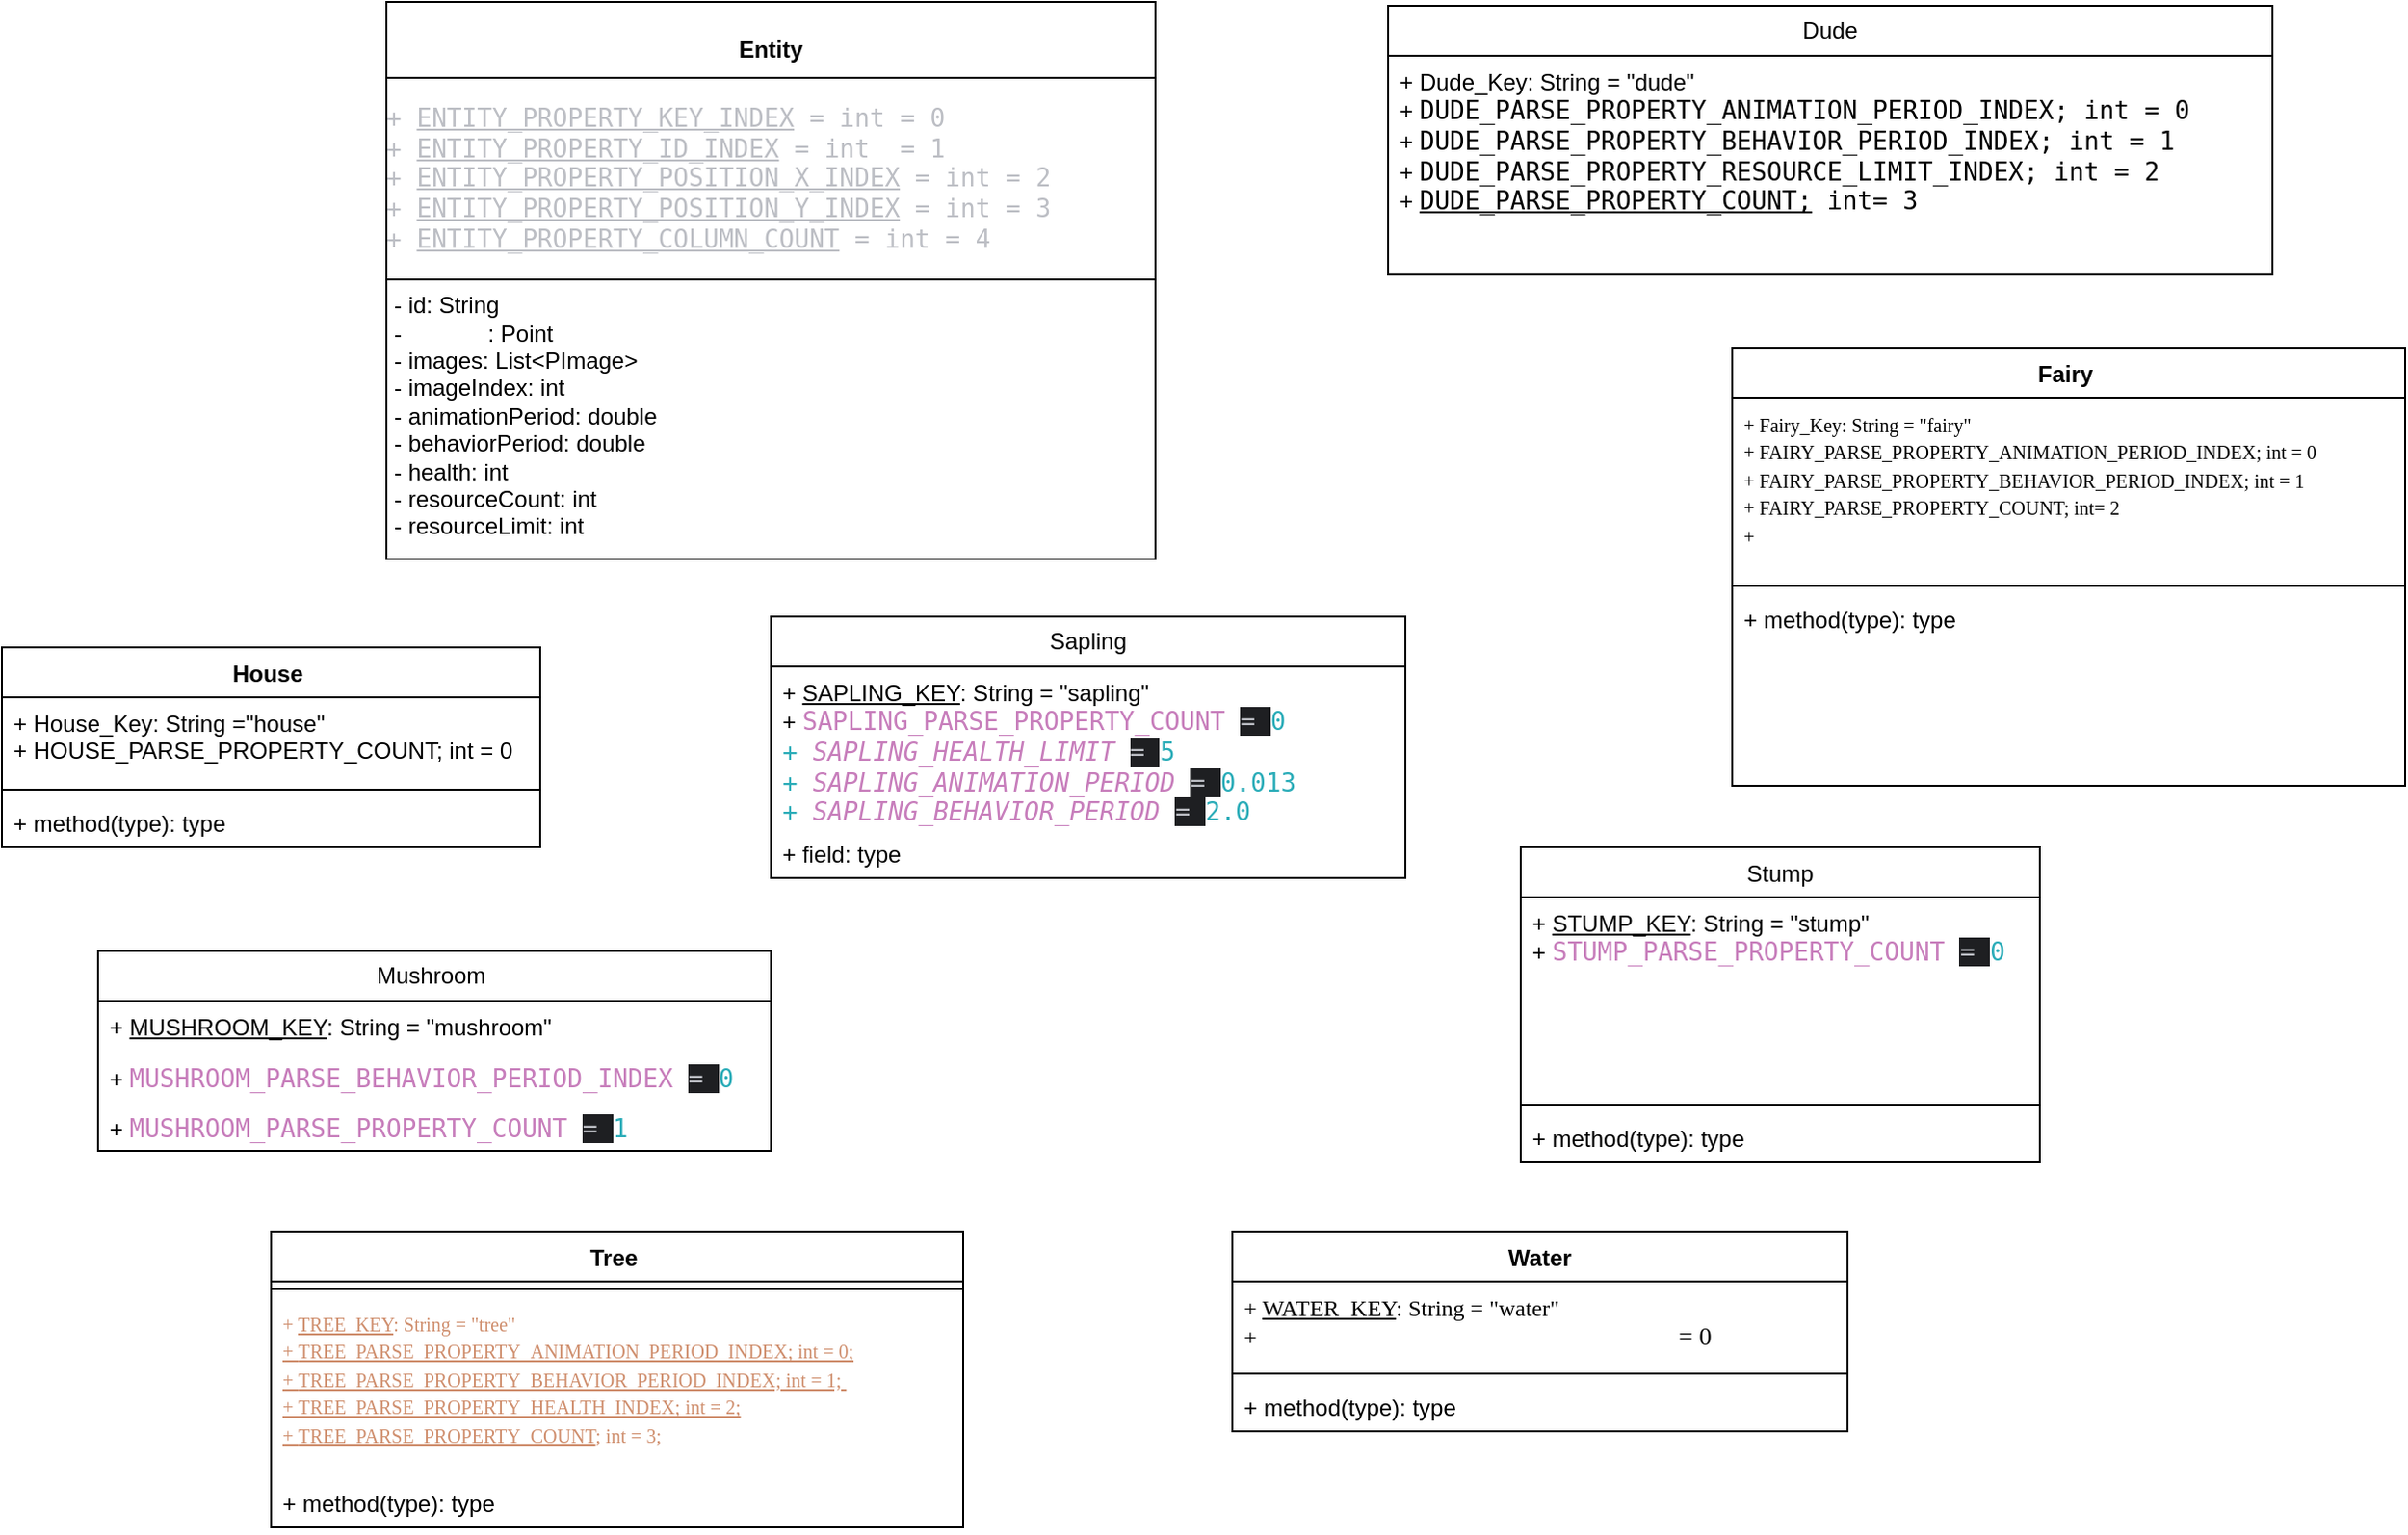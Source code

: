 <mxfile version="28.2.7">
  <diagram name="Page-1" id="qTB5eSI1FVin8D2gGtvA">
    <mxGraphModel dx="1846" dy="628" grid="1" gridSize="10" guides="1" tooltips="1" connect="1" arrows="1" fold="1" page="1" pageScale="1" pageWidth="850" pageHeight="1100" math="0" shadow="0">
      <root>
        <mxCell id="0" />
        <mxCell id="1" parent="0" />
        <mxCell id="ZIhCsaq1mVmUa6ejXg43-10" value="&lt;p style=&quot;margin:0px;margin-top:4px;text-align:center;&quot;&gt;&lt;span style=&quot;color: light-dark(rgb(0, 0, 0), rgb(255, 255, 255)); background-color: light-dark(#ffffff, var(--ge-dark-color, #121212));&quot;&gt;&lt;br&gt;&lt;b&gt;Entity&lt;/b&gt;&lt;/span&gt;&lt;/p&gt;&lt;hr size=&quot;1&quot; style=&quot;border-style:solid;&quot;&gt;&lt;div&gt;&lt;pre style=&quot;font-family: &amp;quot;JetBrains Mono&amp;quot;, monospace; font-size: 9.8pt;&quot;&gt;&lt;span style=&quot;color: light-dark(rgb(188, 190, 196), rgb(255, 255, 255));&quot;&gt;+ &lt;u&gt;ENTITY_PROPERTY_KEY_INDEX&lt;/u&gt; = int = 0 &lt;br&gt;+ &lt;u&gt;ENTITY_PROPERTY_ID_INDEX&lt;/u&gt; = int  = 1&lt;br&gt;+ &lt;u&gt;ENTITY_PROPERTY_POSITION_X_INDEX&lt;/u&gt; = int = 2 &lt;br&gt;+ &lt;u&gt;ENTITY_PROPERTY_POSITION_Y_INDEX&lt;/u&gt; = int = 3 &lt;br&gt;+ &lt;u&gt;ENTITY_PROPERTY_COLUMN_COUNT&lt;/u&gt; = int = 4 &lt;/span&gt;&lt;/pre&gt;&lt;/div&gt;&lt;hr size=&quot;1&quot; style=&quot;border-style:solid;&quot;&gt;&lt;p style=&quot;margin:0px;margin-left:4px;&quot;&gt;&lt;span style=&quot;color: light-dark(rgb(0, 0, 0), rgb(255, 255, 255)); background-color: light-dark(#ffffff, var(--ge-dark-color, #121212));&quot;&gt;- id: String&amp;nbsp;&lt;/span&gt;&lt;/p&gt;&lt;p style=&quot;margin:0px;margin-left:4px;&quot;&gt;&lt;span&gt;- &lt;font&gt;&lt;span style=&quot;caret-color: rgb(255, 255, 255);&quot;&gt;&lt;span style=&quot;color: light-dark(transparent, rgb(255, 255, 255));&quot;&gt;position&lt;/span&gt;: Point&amp;nbsp;&lt;/span&gt;&lt;/font&gt;&lt;/span&gt;&lt;/p&gt;&lt;p style=&quot;margin:0px;margin-left:4px;&quot;&gt;&lt;span style=&quot;background-color: light-dark(#ffffff, var(--ge-dark-color, #121212));&quot;&gt;- images: List&amp;lt;PImage&amp;gt;&amp;nbsp;&lt;/span&gt;&lt;/p&gt;&lt;p style=&quot;margin:0px;margin-left:4px;&quot;&gt;&lt;span style=&quot;background-color: light-dark(#ffffff, var(--ge-dark-color, #121212));&quot;&gt;- imageIndex: int &amp;nbsp;&lt;/span&gt;&lt;/p&gt;&lt;p style=&quot;margin:0px;margin-left:4px;&quot;&gt;&lt;span style=&quot;background-color: light-dark(#ffffff, var(--ge-dark-color, #121212));&quot;&gt;- animationPeriod: double&lt;/span&gt;&lt;/p&gt;&lt;p style=&quot;margin:0px;margin-left:4px;&quot;&gt;&lt;span style=&quot;background-color: light-dark(#ffffff, var(--ge-dark-color, #121212));&quot;&gt;- behaviorPeriod: double&lt;/span&gt;&lt;/p&gt;&lt;p style=&quot;margin:0px;margin-left:4px;&quot;&gt;&lt;span style=&quot;background-color: light-dark(#ffffff, var(--ge-dark-color, #121212));&quot;&gt;- health: int&amp;nbsp;&lt;/span&gt;&lt;/p&gt;&lt;p style=&quot;margin:0px;margin-left:4px;&quot;&gt;&lt;span style=&quot;background-color: light-dark(#ffffff, var(--ge-dark-color, #121212));&quot;&gt;- resourceCount: int&amp;nbsp;&lt;/span&gt;&lt;/p&gt;&lt;p style=&quot;margin:0px;margin-left:4px;&quot;&gt;&lt;span style=&quot;background-color: light-dark(#ffffff, var(--ge-dark-color, #121212));&quot;&gt;- resourceLimit: int&amp;nbsp;&lt;/span&gt;&lt;/p&gt;" style="verticalAlign=top;align=left;overflow=fill;html=1;whiteSpace=wrap;fontStyle=0" parent="1" vertex="1">
          <mxGeometry x="-240" y="40" width="400" height="290" as="geometry" />
        </mxCell>
        <mxCell id="jma4vkrEHNdxFdAm8L6l-5" value="Dude" style="swimlane;fontStyle=0;childLayout=stackLayout;horizontal=1;startSize=26;fillColor=none;horizontalStack=0;resizeParent=1;resizeParentMax=0;resizeLast=0;collapsible=1;marginBottom=0;whiteSpace=wrap;html=1;" vertex="1" parent="1">
          <mxGeometry x="281" y="42" width="460" height="140" as="geometry" />
        </mxCell>
        <mxCell id="jma4vkrEHNdxFdAm8L6l-6" value="&lt;span style=&quot;background-color: light-dark(#ffffff, var(--ge-dark-color, #121212));&quot;&gt;+ Dude_Key: String = &quot;dude&quot;&lt;/span&gt;&lt;div&gt;&lt;span style=&quot;background-color: light-dark(#ffffff, var(--ge-dark-color, #121212));&quot;&gt;+&amp;nbsp;&lt;span style=&quot;font-family: &amp;quot;JetBrains Mono&amp;quot;, monospace; font-size: 9.8pt;&quot;&gt;DUDE_PARSE_PROPERTY_ANIMATION_PERIOD_INDEX; int&amp;nbsp;&lt;/span&gt;&lt;span style=&quot;font-family: &amp;quot;JetBrains Mono&amp;quot;, monospace; font-size: 9.8pt;&quot;&gt;=&amp;nbsp;&lt;/span&gt;&lt;span style=&quot;font-family: &amp;quot;JetBrains Mono&amp;quot;, monospace; font-size: 9.8pt;&quot;&gt;0&lt;/span&gt;&lt;/span&gt;&lt;div&gt;&lt;span style=&quot;background-color: light-dark(#ffffff, var(--ge-dark-color, #121212));&quot;&gt;&lt;span style=&quot;caret-color: rgba(0, 0, 0, 0);&quot;&gt;+&amp;nbsp;&lt;/span&gt;&lt;span style=&quot;font-family: &amp;quot;JetBrains Mono&amp;quot;, monospace; font-size: 9.8pt;&quot;&gt;DUDE_PARSE_PROPERTY_BEHAVIOR_PERIOD_INDEX; int&amp;nbsp;&lt;/span&gt;&lt;span style=&quot;font-family: &amp;quot;JetBrains Mono&amp;quot;, monospace; font-size: 9.8pt;&quot;&gt;=&amp;nbsp;&lt;/span&gt;&lt;span style=&quot;font-family: &amp;quot;JetBrains Mono&amp;quot;, monospace; font-size: 9.8pt;&quot;&gt;1&lt;/span&gt;&lt;/span&gt;&lt;/div&gt;&lt;div&gt;&lt;span style=&quot;background-color: light-dark(#ffffff, var(--ge-dark-color, #121212));&quot;&gt;&lt;span style=&quot;caret-color: rgba(0, 0, 0, 0);&quot;&gt;+&amp;nbsp;&lt;/span&gt;&lt;span style=&quot;font-family: &amp;quot;JetBrains Mono&amp;quot;, monospace; font-size: 9.8pt;&quot;&gt;DUDE_PARSE_PROPERTY_RESOURCE_LIMIT_INDEX; int&amp;nbsp;&lt;/span&gt;&lt;span style=&quot;font-family: &amp;quot;JetBrains Mono&amp;quot;, monospace; font-size: 9.8pt;&quot;&gt;=&amp;nbsp;&lt;/span&gt;&lt;span style=&quot;font-family: &amp;quot;JetBrains Mono&amp;quot;, monospace; font-size: 9.8pt;&quot;&gt;2&lt;/span&gt;&lt;/span&gt;&lt;/div&gt;&lt;div&gt;&lt;span style=&quot;background-color: light-dark(#ffffff, var(--ge-dark-color, #121212));&quot;&gt;&lt;span style=&quot;caret-color: rgba(0, 0, 0, 0);&quot;&gt;+&amp;nbsp;&lt;/span&gt;&lt;span style=&quot;font-family: &amp;quot;JetBrains Mono&amp;quot;, monospace; font-size: 9.8pt;&quot;&gt;&lt;u&gt;DUDE_PARSE_PROPERTY_COUNT;&lt;/u&gt;&amp;nbsp;int&lt;/span&gt;&lt;span style=&quot;font-family: &amp;quot;JetBrains Mono&amp;quot;, monospace; font-size: 9.8pt;&quot;&gt;=&amp;nbsp;&lt;/span&gt;&lt;span style=&quot;font-family: &amp;quot;JetBrains Mono&amp;quot;, monospace; font-size: 9.8pt;&quot;&gt;3&lt;/span&gt;&lt;/span&gt;&lt;/div&gt;&lt;div&gt;&lt;br&gt;&lt;/div&gt;&lt;div&gt;&lt;br&gt;&lt;/div&gt;&lt;/div&gt;" style="text;strokeColor=none;fillColor=none;align=left;verticalAlign=top;spacingLeft=4;spacingRight=4;overflow=hidden;rotatable=0;points=[[0,0.5],[1,0.5]];portConstraint=eastwest;whiteSpace=wrap;html=1;fontStyle=0" vertex="1" parent="jma4vkrEHNdxFdAm8L6l-5">
          <mxGeometry y="26" width="460" height="114" as="geometry" />
        </mxCell>
        <mxCell id="jma4vkrEHNdxFdAm8L6l-9" value="Fairy&amp;nbsp;" style="swimlane;fontStyle=1;align=center;verticalAlign=top;childLayout=stackLayout;horizontal=1;startSize=26;horizontalStack=0;resizeParent=1;resizeParentMax=0;resizeLast=0;collapsible=1;marginBottom=0;whiteSpace=wrap;html=1;" vertex="1" parent="1">
          <mxGeometry x="460" y="220" width="350" height="228" as="geometry" />
        </mxCell>
        <mxCell id="jma4vkrEHNdxFdAm8L6l-10" value="&lt;span style=&quot;background-color: light-dark(#ffffff, var(--ge-dark-color, #121212));&quot;&gt;&lt;font style=&quot;font-size: 10px;&quot; face=&quot;Verdana&quot;&gt;+ Fairy_Key: String = &quot;fairy&quot;&amp;nbsp;&lt;/font&gt;&lt;/span&gt;&lt;div&gt;&lt;span style=&quot;background-color: light-dark(#ffffff, var(--ge-dark-color, #121212)); color: light-dark(rgb(0, 0, 0), rgb(255, 255, 255));&quot;&gt;&lt;font style=&quot;font-size: 10px;&quot; face=&quot;Verdana&quot;&gt;+&amp;nbsp;FAIRY_PARSE_PROPERTY_ANIMATION_PERIOD_INDEX; int&amp;nbsp;= 0&lt;/font&gt;&lt;/span&gt;&lt;/div&gt;&lt;div&gt;&lt;span style=&quot;background-color: light-dark(#ffffff, var(--ge-dark-color, #121212)); color: light-dark(rgb(0, 0, 0), rgb(255, 255, 255));&quot;&gt;&lt;font style=&quot;font-size: 10px;&quot; face=&quot;Verdana&quot;&gt;+&amp;nbsp;&lt;span&gt;FAIRY_PARSE_PROPERTY_BEHAVIOR_PERIOD_INDEX; int&amp;nbsp;&lt;/span&gt;&lt;span&gt;= &lt;/span&gt;&lt;span&gt;1&lt;/span&gt;&lt;/font&gt;&lt;/span&gt;&lt;/div&gt;&lt;div&gt;&lt;span style=&quot;background-color: light-dark(#ffffff, var(--ge-dark-color, #121212)); color: light-dark(rgb(0, 0, 0), rgb(255, 255, 255));&quot;&gt;&lt;font style=&quot;font-size: 10px;&quot; face=&quot;Verdana&quot;&gt;+&amp;nbsp;FAIRY_PARSE_PROPERTY_COUNT; int= 2&lt;/font&gt;&lt;/span&gt;&lt;/div&gt;&lt;div&gt;&lt;font style=&quot;font-size: 10px;&quot; face=&quot;Verdana&quot;&gt;+&amp;nbsp;&lt;/font&gt;&lt;/div&gt;" style="text;strokeColor=none;fillColor=none;align=left;verticalAlign=top;spacingLeft=4;spacingRight=4;overflow=hidden;rotatable=0;points=[[0,0.5],[1,0.5]];portConstraint=eastwest;whiteSpace=wrap;html=1;fontStyle=0" vertex="1" parent="jma4vkrEHNdxFdAm8L6l-9">
          <mxGeometry y="26" width="350" height="94" as="geometry" />
        </mxCell>
        <mxCell id="jma4vkrEHNdxFdAm8L6l-11" value="" style="line;strokeWidth=1;fillColor=none;align=left;verticalAlign=middle;spacingTop=-1;spacingLeft=3;spacingRight=3;rotatable=0;labelPosition=right;points=[];portConstraint=eastwest;strokeColor=inherit;fontStyle=0" vertex="1" parent="jma4vkrEHNdxFdAm8L6l-9">
          <mxGeometry y="120" width="350" height="8" as="geometry" />
        </mxCell>
        <mxCell id="jma4vkrEHNdxFdAm8L6l-12" value="+ method(type): type" style="text;strokeColor=none;fillColor=none;align=left;verticalAlign=top;spacingLeft=4;spacingRight=4;overflow=hidden;rotatable=0;points=[[0,0.5],[1,0.5]];portConstraint=eastwest;whiteSpace=wrap;html=1;fontStyle=0" vertex="1" parent="jma4vkrEHNdxFdAm8L6l-9">
          <mxGeometry y="128" width="350" height="100" as="geometry" />
        </mxCell>
        <mxCell id="jma4vkrEHNdxFdAm8L6l-13" value="House&amp;nbsp;" style="swimlane;fontStyle=1;align=center;verticalAlign=top;childLayout=stackLayout;horizontal=1;startSize=26;horizontalStack=0;resizeParent=1;resizeParentMax=0;resizeLast=0;collapsible=1;marginBottom=0;whiteSpace=wrap;html=1;" vertex="1" parent="1">
          <mxGeometry x="-440" y="376" width="280" height="104" as="geometry" />
        </mxCell>
        <mxCell id="jma4vkrEHNdxFdAm8L6l-14" value="+ House_Key: String =&quot;house&quot;&lt;div&gt;+ HOUSE_PARSE_PROPERTY_COUNT; int = 0&amp;nbsp;&lt;/div&gt;" style="text;strokeColor=none;fillColor=none;align=left;verticalAlign=top;spacingLeft=4;spacingRight=4;overflow=hidden;rotatable=0;points=[[0,0.5],[1,0.5]];portConstraint=eastwest;whiteSpace=wrap;html=1;fontStyle=0" vertex="1" parent="jma4vkrEHNdxFdAm8L6l-13">
          <mxGeometry y="26" width="280" height="44" as="geometry" />
        </mxCell>
        <mxCell id="jma4vkrEHNdxFdAm8L6l-15" value="" style="line;strokeWidth=1;fillColor=none;align=left;verticalAlign=middle;spacingTop=-1;spacingLeft=3;spacingRight=3;rotatable=0;labelPosition=right;points=[];portConstraint=eastwest;strokeColor=inherit;fontStyle=0" vertex="1" parent="jma4vkrEHNdxFdAm8L6l-13">
          <mxGeometry y="70" width="280" height="8" as="geometry" />
        </mxCell>
        <mxCell id="jma4vkrEHNdxFdAm8L6l-16" value="+ method(type): type" style="text;strokeColor=none;fillColor=none;align=left;verticalAlign=top;spacingLeft=4;spacingRight=4;overflow=hidden;rotatable=0;points=[[0,0.5],[1,0.5]];portConstraint=eastwest;whiteSpace=wrap;html=1;fontStyle=0" vertex="1" parent="jma4vkrEHNdxFdAm8L6l-13">
          <mxGeometry y="78" width="280" height="26" as="geometry" />
        </mxCell>
        <mxCell id="jma4vkrEHNdxFdAm8L6l-17" value="Mushroom&amp;nbsp;" style="swimlane;fontStyle=0;childLayout=stackLayout;horizontal=1;startSize=26;fillColor=none;horizontalStack=0;resizeParent=1;resizeParentMax=0;resizeLast=0;collapsible=1;marginBottom=0;whiteSpace=wrap;html=1;" vertex="1" parent="1">
          <mxGeometry x="-390" y="534" width="350" height="104" as="geometry" />
        </mxCell>
        <mxCell id="jma4vkrEHNdxFdAm8L6l-18" value="+ &lt;u&gt;MUSHROOM_KEY&lt;/u&gt;: String = &quot;mushroom&quot;" style="text;strokeColor=none;fillColor=none;align=left;verticalAlign=top;spacingLeft=4;spacingRight=4;overflow=hidden;rotatable=0;points=[[0,0.5],[1,0.5]];portConstraint=eastwest;whiteSpace=wrap;html=1;fontStyle=0" vertex="1" parent="jma4vkrEHNdxFdAm8L6l-17">
          <mxGeometry y="26" width="350" height="26" as="geometry" />
        </mxCell>
        <mxCell id="jma4vkrEHNdxFdAm8L6l-19" value="+&amp;nbsp;&lt;span style=&quot;font-family: &amp;quot;JetBrains Mono&amp;quot;, monospace; font-size: 9.8pt; color: rgb(199, 125, 187);&quot;&gt;MUSHROOM_PARSE_BEHAVIOR_PERIOD_INDEX &lt;/span&gt;&lt;span style=&quot;font-family: &amp;quot;JetBrains Mono&amp;quot;, monospace; font-size: 9.8pt; color: rgb(188, 190, 196); background-color: rgb(30, 31, 34);&quot;&gt;= &lt;/span&gt;&lt;span style=&quot;font-family: &amp;quot;JetBrains Mono&amp;quot;, monospace; font-size: 9.8pt; color: rgb(42, 172, 184);&quot;&gt;0&lt;/span&gt;" style="text;strokeColor=none;fillColor=none;align=left;verticalAlign=top;spacingLeft=4;spacingRight=4;overflow=hidden;rotatable=0;points=[[0,0.5],[1,0.5]];portConstraint=eastwest;whiteSpace=wrap;html=1;fontStyle=0" vertex="1" parent="jma4vkrEHNdxFdAm8L6l-17">
          <mxGeometry y="52" width="350" height="26" as="geometry" />
        </mxCell>
        <mxCell id="jma4vkrEHNdxFdAm8L6l-20" value="+&amp;nbsp;&lt;span style=&quot;font-family: &amp;quot;JetBrains Mono&amp;quot;, monospace; font-size: 9.8pt; color: rgb(199, 125, 187);&quot;&gt;MUSHROOM_PARSE_PROPERTY_COUNT &lt;/span&gt;&lt;span style=&quot;font-family: &amp;quot;JetBrains Mono&amp;quot;, monospace; font-size: 9.8pt; color: rgb(188, 190, 196); background-color: rgb(30, 31, 34);&quot;&gt;= &lt;/span&gt;&lt;span style=&quot;font-family: &amp;quot;JetBrains Mono&amp;quot;, monospace; font-size: 9.8pt; color: rgb(42, 172, 184);&quot;&gt;1&lt;/span&gt;" style="text;strokeColor=none;fillColor=none;align=left;verticalAlign=top;spacingLeft=4;spacingRight=4;overflow=hidden;rotatable=0;points=[[0,0.5],[1,0.5]];portConstraint=eastwest;whiteSpace=wrap;html=1;fontStyle=0" vertex="1" parent="jma4vkrEHNdxFdAm8L6l-17">
          <mxGeometry y="78" width="350" height="26" as="geometry" />
        </mxCell>
        <mxCell id="jma4vkrEHNdxFdAm8L6l-21" value="Sapling" style="swimlane;fontStyle=0;childLayout=stackLayout;horizontal=1;startSize=26;fillColor=none;horizontalStack=0;resizeParent=1;resizeParentMax=0;resizeLast=0;collapsible=1;marginBottom=0;whiteSpace=wrap;html=1;" vertex="1" parent="1">
          <mxGeometry x="-40" y="360" width="330" height="136" as="geometry" />
        </mxCell>
        <mxCell id="jma4vkrEHNdxFdAm8L6l-23" value="+ &lt;u&gt;SAPLING_KEY&lt;/u&gt;: String = &quot;sapling&quot;&lt;div&gt;+&amp;nbsp;&lt;span style=&quot;font-family: &amp;quot;JetBrains Mono&amp;quot;, monospace; font-size: 9.8pt; color: rgb(199, 125, 187);&quot;&gt;SAPLING_PARSE_PROPERTY_COUNT &lt;/span&gt;&lt;span style=&quot;font-family: &amp;quot;JetBrains Mono&amp;quot;, monospace; font-size: 9.8pt; color: rgb(188, 190, 196); background-color: rgb(30, 31, 34);&quot;&gt;= &lt;/span&gt;&lt;span style=&quot;font-family: &amp;quot;JetBrains Mono&amp;quot;, monospace; font-size: 9.8pt; color: rgb(42, 172, 184);&quot;&gt;0&lt;/span&gt;&lt;/div&gt;&lt;div&gt;&lt;span style=&quot;font-family: &amp;quot;JetBrains Mono&amp;quot;, monospace; font-size: 9.8pt; color: rgb(42, 172, 184);&quot;&gt;+&amp;nbsp;&lt;/span&gt;&lt;span style=&quot;font-family: &amp;quot;JetBrains Mono&amp;quot;, monospace; font-size: 9.8pt; color: rgb(199, 125, 187); font-style: italic;&quot;&gt;SAPLING_HEALTH_LIMIT &lt;/span&gt;&lt;span style=&quot;font-family: &amp;quot;JetBrains Mono&amp;quot;, monospace; font-size: 9.8pt; color: rgb(188, 190, 196); background-color: rgb(30, 31, 34);&quot;&gt;= &lt;/span&gt;&lt;span style=&quot;font-family: &amp;quot;JetBrains Mono&amp;quot;, monospace; font-size: 9.8pt; color: rgb(42, 172, 184);&quot;&gt;5&lt;/span&gt;&lt;/div&gt;&lt;div&gt;&lt;span style=&quot;font-family: &amp;quot;JetBrains Mono&amp;quot;, monospace; font-size: 9.8pt; color: rgb(42, 172, 184);&quot;&gt;+&amp;nbsp;&lt;/span&gt;&lt;span style=&quot;font-family: &amp;quot;JetBrains Mono&amp;quot;, monospace; font-size: 9.8pt; color: rgb(199, 125, 187); font-style: italic;&quot;&gt;SAPLING_ANIMATION_PERIOD &lt;/span&gt;&lt;span style=&quot;font-family: &amp;quot;JetBrains Mono&amp;quot;, monospace; font-size: 9.8pt; color: rgb(188, 190, 196); background-color: rgb(30, 31, 34);&quot;&gt;= &lt;/span&gt;&lt;span style=&quot;font-family: &amp;quot;JetBrains Mono&amp;quot;, monospace; font-size: 9.8pt; color: rgb(42, 172, 184);&quot;&gt;0.013&lt;/span&gt;&lt;/div&gt;&lt;div&gt;&lt;span style=&quot;font-family: &amp;quot;JetBrains Mono&amp;quot;, monospace; font-size: 9.8pt; color: rgb(42, 172, 184);&quot;&gt;+&amp;nbsp;&lt;/span&gt;&lt;span style=&quot;font-family: &amp;quot;JetBrains Mono&amp;quot;, monospace; font-size: 9.8pt; color: rgb(199, 125, 187); font-style: italic;&quot;&gt;SAPLING_BEHAVIOR_PERIOD &lt;/span&gt;&lt;span style=&quot;font-family: &amp;quot;JetBrains Mono&amp;quot;, monospace; font-size: 9.8pt; color: rgb(188, 190, 196); background-color: rgb(30, 31, 34);&quot;&gt;= &lt;/span&gt;&lt;span style=&quot;font-family: &amp;quot;JetBrains Mono&amp;quot;, monospace; font-size: 9.8pt; color: rgb(42, 172, 184);&quot;&gt;2.0&lt;/span&gt;&lt;/div&gt;" style="text;strokeColor=none;fillColor=none;align=left;verticalAlign=top;spacingLeft=4;spacingRight=4;overflow=hidden;rotatable=0;points=[[0,0.5],[1,0.5]];portConstraint=eastwest;whiteSpace=wrap;html=1;fontStyle=0" vertex="1" parent="jma4vkrEHNdxFdAm8L6l-21">
          <mxGeometry y="26" width="330" height="84" as="geometry" />
        </mxCell>
        <mxCell id="jma4vkrEHNdxFdAm8L6l-24" value="+ field: type" style="text;strokeColor=none;fillColor=none;align=left;verticalAlign=top;spacingLeft=4;spacingRight=4;overflow=hidden;rotatable=0;points=[[0,0.5],[1,0.5]];portConstraint=eastwest;whiteSpace=wrap;html=1;fontStyle=0" vertex="1" parent="jma4vkrEHNdxFdAm8L6l-21">
          <mxGeometry y="110" width="330" height="26" as="geometry" />
        </mxCell>
        <mxCell id="jma4vkrEHNdxFdAm8L6l-25" value="&lt;span style=&quot;font-weight: normal;&quot;&gt;Stump&lt;/span&gt;" style="swimlane;fontStyle=1;align=center;verticalAlign=top;childLayout=stackLayout;horizontal=1;startSize=26;horizontalStack=0;resizeParent=1;resizeParentMax=0;resizeLast=0;collapsible=1;marginBottom=0;whiteSpace=wrap;html=1;" vertex="1" parent="1">
          <mxGeometry x="350" y="480" width="270" height="164" as="geometry" />
        </mxCell>
        <mxCell id="jma4vkrEHNdxFdAm8L6l-26" value="+ &lt;u&gt;STUMP_KEY&lt;/u&gt;: String = &quot;stump&quot;&lt;div&gt;+&amp;nbsp;&lt;span style=&quot;font-family: &amp;quot;JetBrains Mono&amp;quot;, monospace; font-size: 9.8pt; color: rgb(199, 125, 187);&quot;&gt;STUMP_PARSE_PROPERTY_COUNT &lt;/span&gt;&lt;span style=&quot;font-family: &amp;quot;JetBrains Mono&amp;quot;, monospace; font-size: 9.8pt; color: rgb(188, 190, 196); background-color: rgb(30, 31, 34);&quot;&gt;= &lt;/span&gt;&lt;span style=&quot;font-family: &amp;quot;JetBrains Mono&amp;quot;, monospace; font-size: 9.8pt; color: rgb(42, 172, 184);&quot;&gt;0&lt;/span&gt;&lt;/div&gt;&lt;div&gt;&lt;span style=&quot;font-family: &amp;quot;JetBrains Mono&amp;quot;, monospace; font-size: 9.8pt; color: rgb(42, 172, 184);&quot;&gt;&lt;br&gt;&lt;/span&gt;&lt;/div&gt;&lt;div&gt;&lt;br&gt;&lt;/div&gt;" style="text;strokeColor=none;fillColor=none;align=left;verticalAlign=top;spacingLeft=4;spacingRight=4;overflow=hidden;rotatable=0;points=[[0,0.5],[1,0.5]];portConstraint=eastwest;whiteSpace=wrap;html=1;fontStyle=0" vertex="1" parent="jma4vkrEHNdxFdAm8L6l-25">
          <mxGeometry y="26" width="270" height="104" as="geometry" />
        </mxCell>
        <mxCell id="jma4vkrEHNdxFdAm8L6l-27" value="" style="line;strokeWidth=1;fillColor=none;align=left;verticalAlign=middle;spacingTop=-1;spacingLeft=3;spacingRight=3;rotatable=0;labelPosition=right;points=[];portConstraint=eastwest;strokeColor=inherit;fontStyle=0" vertex="1" parent="jma4vkrEHNdxFdAm8L6l-25">
          <mxGeometry y="130" width="270" height="8" as="geometry" />
        </mxCell>
        <mxCell id="jma4vkrEHNdxFdAm8L6l-28" value="+ method(type): type" style="text;strokeColor=none;fillColor=none;align=left;verticalAlign=top;spacingLeft=4;spacingRight=4;overflow=hidden;rotatable=0;points=[[0,0.5],[1,0.5]];portConstraint=eastwest;whiteSpace=wrap;html=1;fontStyle=0" vertex="1" parent="jma4vkrEHNdxFdAm8L6l-25">
          <mxGeometry y="138" width="270" height="26" as="geometry" />
        </mxCell>
        <mxCell id="jma4vkrEHNdxFdAm8L6l-29" value="Tree&amp;nbsp;" style="swimlane;fontStyle=1;align=center;verticalAlign=top;childLayout=stackLayout;horizontal=1;startSize=26;horizontalStack=0;resizeParent=1;resizeParentMax=0;resizeLast=0;collapsible=1;marginBottom=0;whiteSpace=wrap;html=1;" vertex="1" parent="1">
          <mxGeometry x="-300" y="680" width="360" height="154" as="geometry" />
        </mxCell>
        <mxCell id="jma4vkrEHNdxFdAm8L6l-31" value="" style="line;strokeWidth=1;fillColor=none;align=left;verticalAlign=middle;spacingTop=-1;spacingLeft=3;spacingRight=3;rotatable=0;labelPosition=right;points=[];portConstraint=eastwest;strokeColor=inherit;fontStyle=0" vertex="1" parent="jma4vkrEHNdxFdAm8L6l-29">
          <mxGeometry y="26" width="360" height="8" as="geometry" />
        </mxCell>
        <mxCell id="jma4vkrEHNdxFdAm8L6l-30" value="&lt;span style=&quot;color: light-dark(rgb(207, 142, 109), rgb(255, 255, 255)); background-color: light-dark(#ffffff, var(--ge-dark-color, #121212));&quot;&gt;&lt;font style=&quot;font-size: 10px;&quot; face=&quot;Verdana&quot;&gt;+ &lt;u&gt;TREE_KEY&lt;/u&gt;: String = &quot;tree&quot;&lt;/font&gt;&lt;/span&gt;&lt;div&gt;&lt;span style=&quot;color: light-dark(rgb(207, 142, 109), rgb(255, 255, 255)); background-color: light-dark(#ffffff, var(--ge-dark-color, #121212));&quot;&gt;&lt;u&gt;&lt;font style=&quot;font-size: 10px;&quot; face=&quot;Verdana&quot;&gt;&lt;span style=&quot;caret-color: rgb(207, 142, 109);&quot;&gt;&lt;font&gt;+&amp;nbsp;&lt;/font&gt;&lt;/span&gt;TREE_PARSE_PROPERTY_ANIMATION_PERIOD_INDEX; int&amp;nbsp;= 0;&lt;/font&gt;&lt;/u&gt;&lt;/span&gt;&lt;/div&gt;&lt;div&gt;&lt;span style=&quot;color: light-dark(rgb(207, 142, 109), rgb(255, 255, 255)); background-color: light-dark(#ffffff, var(--ge-dark-color, #121212));&quot;&gt;&lt;u&gt;&lt;font style=&quot;font-size: 10px;&quot; face=&quot;Verdana&quot;&gt;&lt;span style=&quot;caret-color: rgb(188, 190, 196);&quot;&gt;&lt;font&gt;+&amp;nbsp;&lt;/font&gt;&lt;/span&gt;TREE_PARSE_PROPERTY_BEHAVIOR_PERIOD_INDEX; int&amp;nbsp;= 1;&amp;nbsp;&lt;/font&gt;&lt;/u&gt;&lt;/span&gt;&lt;/div&gt;&lt;div&gt;&lt;span style=&quot;color: light-dark(rgb(207, 142, 109), rgb(255, 255, 255)); background-color: light-dark(#ffffff, var(--ge-dark-color, #121212));&quot;&gt;&lt;u&gt;&lt;font style=&quot;font-size: 10px;&quot; face=&quot;Verdana&quot;&gt;+&amp;nbsp;TREE_PARSE_PROPERTY_HEALTH_INDEX; int&amp;nbsp;= 2;&lt;/font&gt;&lt;/u&gt;&lt;/span&gt;&lt;/div&gt;&lt;div&gt;&lt;span style=&quot;color: light-dark(rgb(207, 142, 109), rgb(255, 255, 255)); background-color: light-dark(#ffffff, var(--ge-dark-color, #121212));&quot;&gt;&lt;font style=&quot;font-size: 10px;&quot; face=&quot;Verdana&quot;&gt;&lt;span style=&quot;caret-color: rgb(173, 173, 178);&quot;&gt;&lt;u&gt;+&amp;nbsp;&lt;/u&gt;&lt;/span&gt;&lt;u&gt;TREE_PARSE_PROPERTY_COUNT&lt;/u&gt;; int&amp;nbsp;= 3;&lt;/font&gt;&lt;/span&gt;&lt;/div&gt;" style="text;strokeColor=none;fillColor=none;align=left;verticalAlign=top;spacingLeft=4;spacingRight=4;overflow=hidden;rotatable=0;points=[[0,0.5],[1,0.5]];portConstraint=eastwest;whiteSpace=wrap;html=1;fontStyle=0" vertex="1" parent="jma4vkrEHNdxFdAm8L6l-29">
          <mxGeometry y="34" width="360" height="94" as="geometry" />
        </mxCell>
        <mxCell id="jma4vkrEHNdxFdAm8L6l-32" value="+ method(type): type" style="text;strokeColor=none;fillColor=none;align=left;verticalAlign=top;spacingLeft=4;spacingRight=4;overflow=hidden;rotatable=0;points=[[0,0.5],[1,0.5]];portConstraint=eastwest;whiteSpace=wrap;html=1;fontStyle=0" vertex="1" parent="jma4vkrEHNdxFdAm8L6l-29">
          <mxGeometry y="128" width="360" height="26" as="geometry" />
        </mxCell>
        <mxCell id="jma4vkrEHNdxFdAm8L6l-33" value="&lt;span style=&quot;color: light-dark(rgb(0, 0, 0), rgb(255, 255, 255));&quot;&gt;Water&lt;/span&gt;" style="swimlane;fontStyle=1;align=center;verticalAlign=top;childLayout=stackLayout;horizontal=1;startSize=26;horizontalStack=0;resizeParent=1;resizeParentMax=0;resizeLast=0;collapsible=1;marginBottom=0;whiteSpace=wrap;html=1;fontColor=light-dark(default, #ffffff);" vertex="1" parent="1">
          <mxGeometry x="200" y="680" width="320" height="104" as="geometry" />
        </mxCell>
        <mxCell id="jma4vkrEHNdxFdAm8L6l-34" value="&lt;font&gt;+ &lt;u&gt;WATER_KEY&lt;/u&gt;: String = &quot;water&quot;&lt;/font&gt;&lt;div&gt;&lt;span&gt;&lt;font&gt;+&amp;nbsp;&lt;span style=&quot;font-size: 9.8pt;&quot;&gt;&lt;span style=&quot;color: light-dark(transparent, rgb(255, 255, 255));&quot;&gt;WATER_PARSE_PROPERTY_COUNT&lt;/span&gt; &lt;/span&gt;&lt;span style=&quot;font-size: 9.8pt;&quot;&gt;= &lt;/span&gt;&lt;span style=&quot;font-size: 9.8pt;&quot;&gt;0&lt;/span&gt;&lt;/font&gt;&lt;/span&gt;&lt;/div&gt;" style="text;strokeColor=none;fillColor=none;align=left;verticalAlign=top;spacingLeft=4;spacingRight=4;overflow=hidden;rotatable=0;points=[[0,0.5],[1,0.5]];portConstraint=eastwest;whiteSpace=wrap;html=1;fontStyle=0;fontFamily=Verdana;" vertex="1" parent="jma4vkrEHNdxFdAm8L6l-33">
          <mxGeometry y="26" width="320" height="44" as="geometry" />
        </mxCell>
        <mxCell id="jma4vkrEHNdxFdAm8L6l-35" value="" style="line;strokeWidth=1;fillColor=none;align=left;verticalAlign=middle;spacingTop=-1;spacingLeft=3;spacingRight=3;rotatable=0;labelPosition=right;points=[];portConstraint=eastwest;strokeColor=inherit;fontStyle=0" vertex="1" parent="jma4vkrEHNdxFdAm8L6l-33">
          <mxGeometry y="70" width="320" height="8" as="geometry" />
        </mxCell>
        <mxCell id="jma4vkrEHNdxFdAm8L6l-36" value="+ method(type): type" style="text;strokeColor=none;fillColor=none;align=left;verticalAlign=top;spacingLeft=4;spacingRight=4;overflow=hidden;rotatable=0;points=[[0,0.5],[1,0.5]];portConstraint=eastwest;whiteSpace=wrap;html=1;fontStyle=0" vertex="1" parent="jma4vkrEHNdxFdAm8L6l-33">
          <mxGeometry y="78" width="320" height="26" as="geometry" />
        </mxCell>
      </root>
    </mxGraphModel>
  </diagram>
</mxfile>
